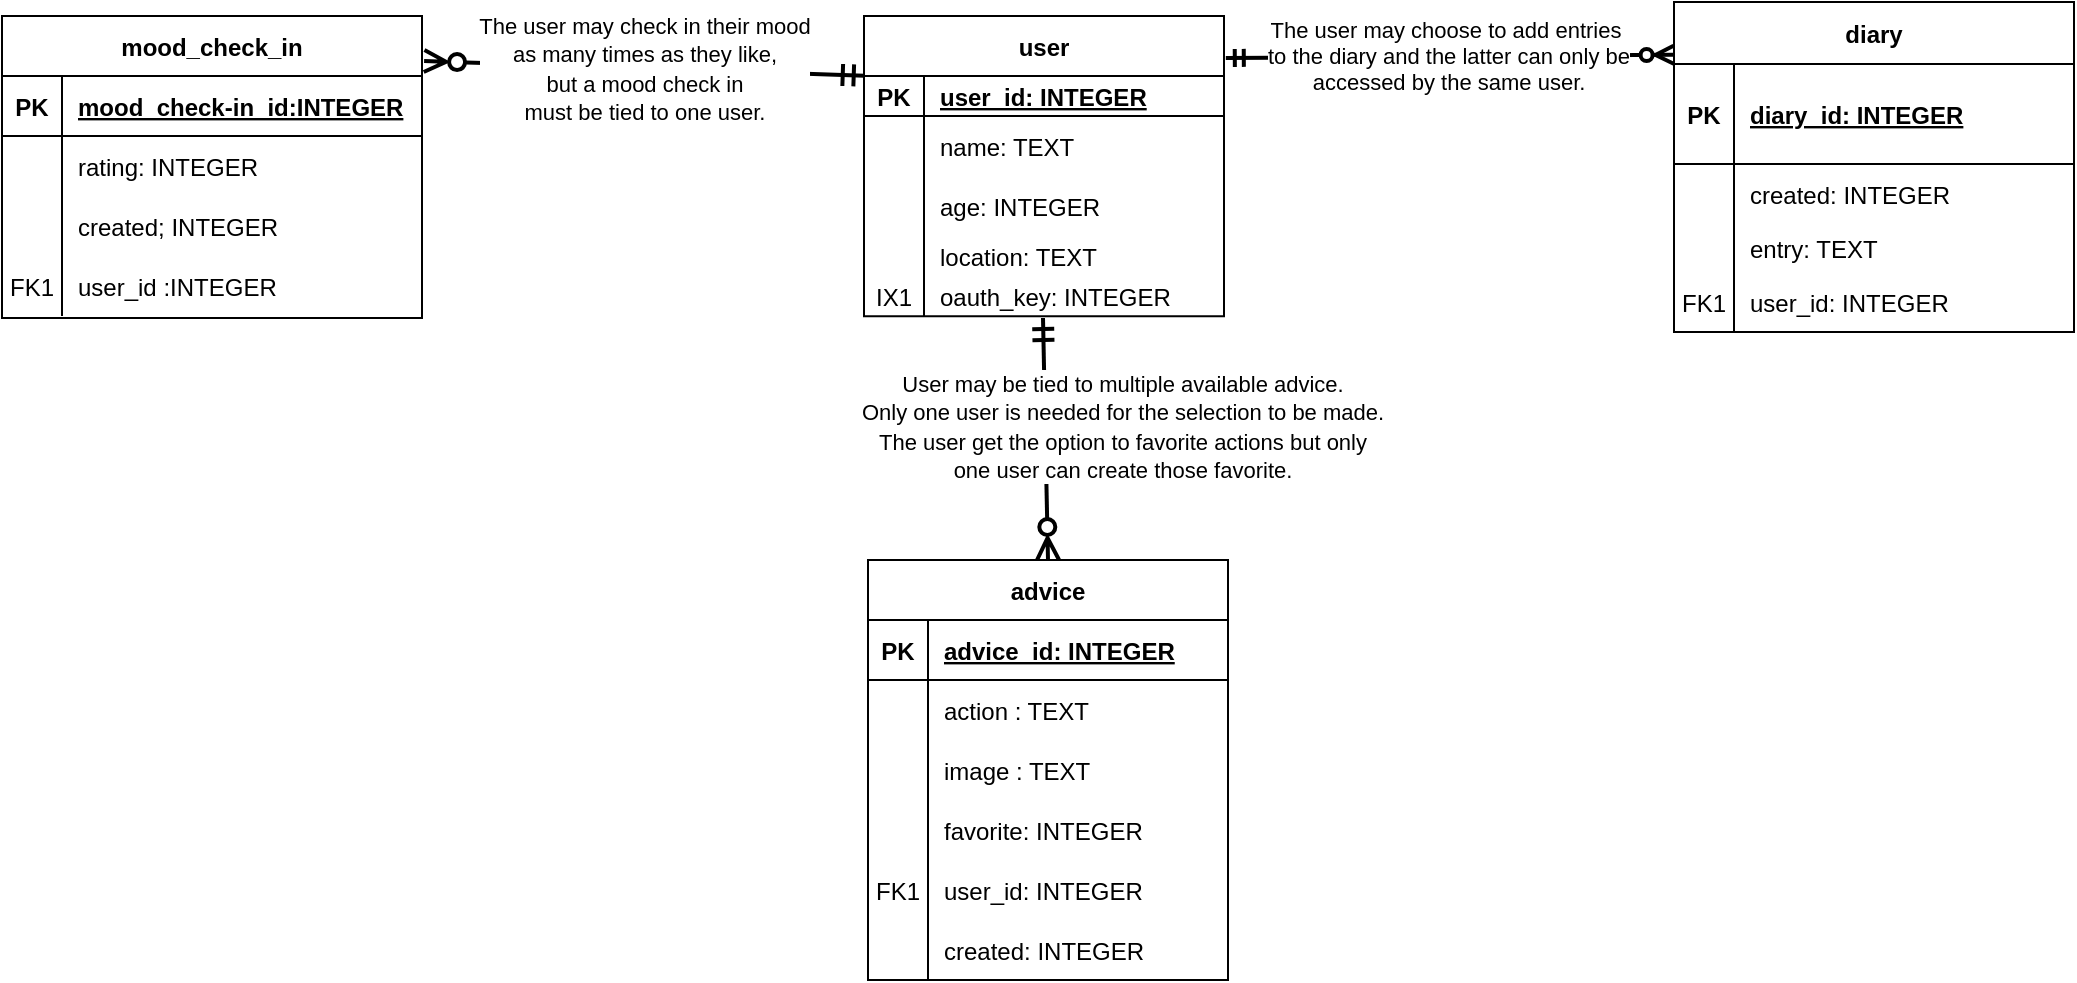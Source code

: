 <mxfile version="16.5.1" type="device"><diagram id="A5Q4melGZK6VVm9xVnYs" name="Page-1"><mxGraphModel dx="1038" dy="1049" grid="0" gridSize="10" guides="1" tooltips="1" connect="1" arrows="1" fold="1" page="0" pageScale="1" pageWidth="850" pageHeight="1100" background="#ffffff" math="0" shadow="0"><root><mxCell id="0"/><mxCell id="1" parent="0"/><mxCell id="EydL405cZTYyQnSdJN2e-1" value="user" style="shape=table;startSize=30;container=1;collapsible=1;childLayout=tableLayout;fixedRows=1;rowLines=0;fontStyle=1;align=center;resizeLast=1;" parent="1" vertex="1"><mxGeometry x="435" y="-20" width="180" height="150.083" as="geometry"/></mxCell><mxCell id="EydL405cZTYyQnSdJN2e-2" value="" style="shape=tableRow;horizontal=0;startSize=0;swimlaneHead=0;swimlaneBody=0;fillColor=none;collapsible=0;dropTarget=0;points=[[0,0.5],[1,0.5]];portConstraint=eastwest;top=0;left=0;right=0;bottom=1;" parent="EydL405cZTYyQnSdJN2e-1" vertex="1"><mxGeometry y="30" width="180" height="20" as="geometry"/></mxCell><mxCell id="EydL405cZTYyQnSdJN2e-3" value="PK" style="shape=partialRectangle;connectable=0;fillColor=none;top=0;left=0;bottom=0;right=0;fontStyle=1;overflow=hidden;" parent="EydL405cZTYyQnSdJN2e-2" vertex="1"><mxGeometry width="30" height="20" as="geometry"><mxRectangle width="30" height="20" as="alternateBounds"/></mxGeometry></mxCell><mxCell id="EydL405cZTYyQnSdJN2e-4" value="user_id: INTEGER" style="shape=partialRectangle;connectable=0;fillColor=none;top=0;left=0;bottom=0;right=0;align=left;spacingLeft=6;fontStyle=5;overflow=hidden;" parent="EydL405cZTYyQnSdJN2e-2" vertex="1"><mxGeometry x="30" width="150" height="20" as="geometry"><mxRectangle width="150" height="20" as="alternateBounds"/></mxGeometry></mxCell><mxCell id="EydL405cZTYyQnSdJN2e-5" value="" style="shape=tableRow;horizontal=0;startSize=0;swimlaneHead=0;swimlaneBody=0;fillColor=none;collapsible=0;dropTarget=0;points=[[0,0.5],[1,0.5]];portConstraint=eastwest;top=0;left=0;right=0;bottom=0;" parent="EydL405cZTYyQnSdJN2e-1" vertex="1"><mxGeometry y="50" width="180" height="30" as="geometry"/></mxCell><mxCell id="EydL405cZTYyQnSdJN2e-6" value="" style="shape=partialRectangle;connectable=0;fillColor=none;top=0;left=0;bottom=0;right=0;editable=1;overflow=hidden;" parent="EydL405cZTYyQnSdJN2e-5" vertex="1"><mxGeometry width="30" height="30" as="geometry"><mxRectangle width="30" height="30" as="alternateBounds"/></mxGeometry></mxCell><mxCell id="EydL405cZTYyQnSdJN2e-7" value="name: TEXT" style="shape=partialRectangle;connectable=0;fillColor=none;top=0;left=0;bottom=0;right=0;align=left;spacingLeft=6;overflow=hidden;" parent="EydL405cZTYyQnSdJN2e-5" vertex="1"><mxGeometry x="30" width="150" height="30" as="geometry"><mxRectangle width="150" height="30" as="alternateBounds"/></mxGeometry></mxCell><mxCell id="EydL405cZTYyQnSdJN2e-8" value="" style="shape=tableRow;horizontal=0;startSize=0;swimlaneHead=0;swimlaneBody=0;fillColor=none;collapsible=0;dropTarget=0;points=[[0,0.5],[1,0.5]];portConstraint=eastwest;top=0;left=0;right=0;bottom=0;" parent="EydL405cZTYyQnSdJN2e-1" vertex="1"><mxGeometry y="80" width="180" height="30" as="geometry"/></mxCell><mxCell id="EydL405cZTYyQnSdJN2e-9" value="" style="shape=partialRectangle;connectable=0;fillColor=none;top=0;left=0;bottom=0;right=0;editable=1;overflow=hidden;" parent="EydL405cZTYyQnSdJN2e-8" vertex="1"><mxGeometry width="30" height="30" as="geometry"><mxRectangle width="30" height="30" as="alternateBounds"/></mxGeometry></mxCell><mxCell id="EydL405cZTYyQnSdJN2e-10" value="age: INTEGER" style="shape=partialRectangle;connectable=0;fillColor=none;top=0;left=0;bottom=0;right=0;align=left;spacingLeft=6;overflow=hidden;" parent="EydL405cZTYyQnSdJN2e-8" vertex="1"><mxGeometry x="30" width="150" height="30" as="geometry"><mxRectangle width="150" height="30" as="alternateBounds"/></mxGeometry></mxCell><mxCell id="EydL405cZTYyQnSdJN2e-11" value="" style="shape=tableRow;horizontal=0;startSize=0;swimlaneHead=0;swimlaneBody=0;fillColor=none;collapsible=0;dropTarget=0;points=[[0,0.5],[1,0.5]];portConstraint=eastwest;top=0;left=0;right=0;bottom=0;" parent="EydL405cZTYyQnSdJN2e-1" vertex="1"><mxGeometry y="110" width="180" height="20" as="geometry"/></mxCell><mxCell id="EydL405cZTYyQnSdJN2e-12" value="" style="shape=partialRectangle;connectable=0;fillColor=none;top=0;left=0;bottom=0;right=0;editable=1;overflow=hidden;" parent="EydL405cZTYyQnSdJN2e-11" vertex="1"><mxGeometry width="30" height="20" as="geometry"><mxRectangle width="30" height="20" as="alternateBounds"/></mxGeometry></mxCell><mxCell id="EydL405cZTYyQnSdJN2e-13" value="location: TEXT" style="shape=partialRectangle;connectable=0;fillColor=none;top=0;left=0;bottom=0;right=0;align=left;spacingLeft=6;overflow=hidden;" parent="EydL405cZTYyQnSdJN2e-11" vertex="1"><mxGeometry x="30" width="150" height="20" as="geometry"><mxRectangle width="150" height="20" as="alternateBounds"/></mxGeometry></mxCell><mxCell id="uywBucnTsMzAR1jvnZPW-23" value="" style="shape=tableRow;horizontal=0;startSize=0;swimlaneHead=0;swimlaneBody=0;fillColor=none;collapsible=0;dropTarget=0;points=[[0,0.5],[1,0.5]];portConstraint=eastwest;top=0;left=0;right=0;bottom=0;" parent="EydL405cZTYyQnSdJN2e-1" vertex="1"><mxGeometry y="130" width="180" height="20" as="geometry"/></mxCell><mxCell id="uywBucnTsMzAR1jvnZPW-24" value="IX1" style="shape=partialRectangle;connectable=0;fillColor=none;top=0;left=0;bottom=0;right=0;editable=1;overflow=hidden;" parent="uywBucnTsMzAR1jvnZPW-23" vertex="1"><mxGeometry width="30" height="20" as="geometry"><mxRectangle width="30" height="20" as="alternateBounds"/></mxGeometry></mxCell><mxCell id="uywBucnTsMzAR1jvnZPW-25" value="oauth_key: INTEGER" style="shape=partialRectangle;connectable=0;fillColor=none;top=0;left=0;bottom=0;right=0;align=left;spacingLeft=6;overflow=hidden;" parent="uywBucnTsMzAR1jvnZPW-23" vertex="1"><mxGeometry x="30" width="150" height="20" as="geometry"><mxRectangle width="150" height="20" as="alternateBounds"/></mxGeometry></mxCell><mxCell id="EydL405cZTYyQnSdJN2e-53" value="advice" style="shape=table;startSize=30;container=1;collapsible=1;childLayout=tableLayout;fixedRows=1;rowLines=0;fontStyle=1;align=center;resizeLast=1;" parent="1" vertex="1"><mxGeometry x="437" y="252" width="180" height="210" as="geometry"/></mxCell><mxCell id="EydL405cZTYyQnSdJN2e-54" value="" style="shape=tableRow;horizontal=0;startSize=0;swimlaneHead=0;swimlaneBody=0;fillColor=none;collapsible=0;dropTarget=0;points=[[0,0.5],[1,0.5]];portConstraint=eastwest;top=0;left=0;right=0;bottom=1;" parent="EydL405cZTYyQnSdJN2e-53" vertex="1"><mxGeometry y="30" width="180" height="30" as="geometry"/></mxCell><mxCell id="EydL405cZTYyQnSdJN2e-55" value="PK" style="shape=partialRectangle;connectable=0;fillColor=none;top=0;left=0;bottom=0;right=0;fontStyle=1;overflow=hidden;" parent="EydL405cZTYyQnSdJN2e-54" vertex="1"><mxGeometry width="30" height="30" as="geometry"><mxRectangle width="30" height="30" as="alternateBounds"/></mxGeometry></mxCell><mxCell id="EydL405cZTYyQnSdJN2e-56" value="advice_id: INTEGER" style="shape=partialRectangle;connectable=0;fillColor=none;top=0;left=0;bottom=0;right=0;align=left;spacingLeft=6;fontStyle=5;overflow=hidden;" parent="EydL405cZTYyQnSdJN2e-54" vertex="1"><mxGeometry x="30" width="150" height="30" as="geometry"><mxRectangle width="150" height="30" as="alternateBounds"/></mxGeometry></mxCell><mxCell id="EydL405cZTYyQnSdJN2e-57" value="" style="shape=tableRow;horizontal=0;startSize=0;swimlaneHead=0;swimlaneBody=0;fillColor=none;collapsible=0;dropTarget=0;points=[[0,0.5],[1,0.5]];portConstraint=eastwest;top=0;left=0;right=0;bottom=0;" parent="EydL405cZTYyQnSdJN2e-53" vertex="1"><mxGeometry y="60" width="180" height="30" as="geometry"/></mxCell><mxCell id="EydL405cZTYyQnSdJN2e-58" value="" style="shape=partialRectangle;connectable=0;fillColor=none;top=0;left=0;bottom=0;right=0;editable=1;overflow=hidden;" parent="EydL405cZTYyQnSdJN2e-57" vertex="1"><mxGeometry width="30" height="30" as="geometry"><mxRectangle width="30" height="30" as="alternateBounds"/></mxGeometry></mxCell><mxCell id="EydL405cZTYyQnSdJN2e-59" value="action : TEXT" style="shape=partialRectangle;connectable=0;fillColor=none;top=0;left=0;bottom=0;right=0;align=left;spacingLeft=6;overflow=hidden;" parent="EydL405cZTYyQnSdJN2e-57" vertex="1"><mxGeometry x="30" width="150" height="30" as="geometry"><mxRectangle width="150" height="30" as="alternateBounds"/></mxGeometry></mxCell><mxCell id="EydL405cZTYyQnSdJN2e-202" value="" style="shape=tableRow;horizontal=0;startSize=0;swimlaneHead=0;swimlaneBody=0;fillColor=none;collapsible=0;dropTarget=0;points=[[0,0.5],[1,0.5]];portConstraint=eastwest;top=0;left=0;right=0;bottom=0;" parent="EydL405cZTYyQnSdJN2e-53" vertex="1"><mxGeometry y="90" width="180" height="30" as="geometry"/></mxCell><mxCell id="EydL405cZTYyQnSdJN2e-203" value="" style="shape=partialRectangle;connectable=0;fillColor=none;top=0;left=0;bottom=0;right=0;editable=1;overflow=hidden;" parent="EydL405cZTYyQnSdJN2e-202" vertex="1"><mxGeometry width="30" height="30" as="geometry"><mxRectangle width="30" height="30" as="alternateBounds"/></mxGeometry></mxCell><mxCell id="EydL405cZTYyQnSdJN2e-204" value="image : TEXT" style="shape=partialRectangle;connectable=0;fillColor=none;top=0;left=0;bottom=0;right=0;align=left;spacingLeft=6;overflow=hidden;" parent="EydL405cZTYyQnSdJN2e-202" vertex="1"><mxGeometry x="30" width="150" height="30" as="geometry"><mxRectangle width="150" height="30" as="alternateBounds"/></mxGeometry></mxCell><mxCell id="HIgUrnBIAyY7l69PzQ1q-31" value="" style="shape=tableRow;horizontal=0;startSize=0;swimlaneHead=0;swimlaneBody=0;fillColor=none;collapsible=0;dropTarget=0;points=[[0,0.5],[1,0.5]];portConstraint=eastwest;top=0;left=0;right=0;bottom=0;" parent="EydL405cZTYyQnSdJN2e-53" vertex="1"><mxGeometry y="120" width="180" height="30" as="geometry"/></mxCell><mxCell id="HIgUrnBIAyY7l69PzQ1q-32" value="" style="shape=partialRectangle;connectable=0;fillColor=none;top=0;left=0;bottom=0;right=0;editable=1;overflow=hidden;" parent="HIgUrnBIAyY7l69PzQ1q-31" vertex="1"><mxGeometry width="30" height="30" as="geometry"><mxRectangle width="30" height="30" as="alternateBounds"/></mxGeometry></mxCell><mxCell id="HIgUrnBIAyY7l69PzQ1q-33" value="favorite: INTEGER" style="shape=partialRectangle;connectable=0;fillColor=none;top=0;left=0;bottom=0;right=0;align=left;spacingLeft=6;overflow=hidden;" parent="HIgUrnBIAyY7l69PzQ1q-31" vertex="1"><mxGeometry x="30" width="150" height="30" as="geometry"><mxRectangle width="150" height="30" as="alternateBounds"/></mxGeometry></mxCell><mxCell id="4V9eMTOfE-5QkbfIiyMG-1" value="" style="shape=tableRow;horizontal=0;startSize=0;swimlaneHead=0;swimlaneBody=0;fillColor=none;collapsible=0;dropTarget=0;points=[[0,0.5],[1,0.5]];portConstraint=eastwest;top=0;left=0;right=0;bottom=0;" parent="EydL405cZTYyQnSdJN2e-53" vertex="1"><mxGeometry y="150" width="180" height="30" as="geometry"/></mxCell><mxCell id="4V9eMTOfE-5QkbfIiyMG-2" value="FK1" style="shape=partialRectangle;connectable=0;fillColor=none;top=0;left=0;bottom=0;right=0;editable=1;overflow=hidden;" parent="4V9eMTOfE-5QkbfIiyMG-1" vertex="1"><mxGeometry width="30" height="30" as="geometry"><mxRectangle width="30" height="30" as="alternateBounds"/></mxGeometry></mxCell><mxCell id="4V9eMTOfE-5QkbfIiyMG-3" value="user_id: INTEGER" style="shape=partialRectangle;connectable=0;fillColor=none;top=0;left=0;bottom=0;right=0;align=left;spacingLeft=6;overflow=hidden;" parent="4V9eMTOfE-5QkbfIiyMG-1" vertex="1"><mxGeometry x="30" width="150" height="30" as="geometry"><mxRectangle width="150" height="30" as="alternateBounds"/></mxGeometry></mxCell><mxCell id="uywBucnTsMzAR1jvnZPW-17" value="" style="shape=tableRow;horizontal=0;startSize=0;swimlaneHead=0;swimlaneBody=0;fillColor=none;collapsible=0;dropTarget=0;points=[[0,0.5],[1,0.5]];portConstraint=eastwest;top=0;left=0;right=0;bottom=0;" parent="EydL405cZTYyQnSdJN2e-53" vertex="1"><mxGeometry y="180" width="180" height="30" as="geometry"/></mxCell><mxCell id="uywBucnTsMzAR1jvnZPW-18" value="                    " style="shape=partialRectangle;connectable=0;fillColor=none;top=0;left=0;bottom=0;right=0;editable=1;overflow=hidden;" parent="uywBucnTsMzAR1jvnZPW-17" vertex="1"><mxGeometry width="30" height="30" as="geometry"><mxRectangle width="30" height="30" as="alternateBounds"/></mxGeometry></mxCell><mxCell id="uywBucnTsMzAR1jvnZPW-19" value="created: INTEGER" style="shape=partialRectangle;connectable=0;fillColor=none;top=0;left=0;bottom=0;right=0;align=left;spacingLeft=6;overflow=hidden;" parent="uywBucnTsMzAR1jvnZPW-17" vertex="1"><mxGeometry x="30" width="150" height="30" as="geometry"><mxRectangle width="150" height="30" as="alternateBounds"/></mxGeometry></mxCell><mxCell id="EydL405cZTYyQnSdJN2e-141" value="diary" style="shape=table;startSize=31;container=1;collapsible=1;childLayout=tableLayout;fixedRows=1;rowLines=0;fontStyle=1;align=center;resizeLast=1;" parent="1" vertex="1"><mxGeometry x="840" y="-27" width="200" height="165" as="geometry"/></mxCell><mxCell id="EydL405cZTYyQnSdJN2e-142" value="" style="shape=tableRow;horizontal=0;startSize=0;swimlaneHead=0;swimlaneBody=0;fillColor=none;collapsible=0;dropTarget=0;points=[[0,0.5],[1,0.5]];portConstraint=eastwest;top=0;left=0;right=0;bottom=1;" parent="EydL405cZTYyQnSdJN2e-141" vertex="1"><mxGeometry y="31" width="200" height="50" as="geometry"/></mxCell><mxCell id="EydL405cZTYyQnSdJN2e-143" value="PK" style="shape=partialRectangle;connectable=0;fillColor=none;top=0;left=0;bottom=0;right=0;fontStyle=1;overflow=hidden;" parent="EydL405cZTYyQnSdJN2e-142" vertex="1"><mxGeometry width="30" height="50" as="geometry"><mxRectangle width="30" height="50" as="alternateBounds"/></mxGeometry></mxCell><mxCell id="EydL405cZTYyQnSdJN2e-144" value="diary_id: INTEGER" style="shape=partialRectangle;connectable=0;fillColor=none;top=0;left=0;bottom=0;right=0;align=left;spacingLeft=6;fontStyle=5;overflow=hidden;" parent="EydL405cZTYyQnSdJN2e-142" vertex="1"><mxGeometry x="30" width="170" height="50" as="geometry"><mxRectangle width="170" height="50" as="alternateBounds"/></mxGeometry></mxCell><mxCell id="EydL405cZTYyQnSdJN2e-145" value="" style="shape=tableRow;horizontal=0;startSize=0;swimlaneHead=0;swimlaneBody=0;fillColor=none;collapsible=0;dropTarget=0;points=[[0,0.5],[1,0.5]];portConstraint=eastwest;top=0;left=0;right=0;bottom=0;" parent="EydL405cZTYyQnSdJN2e-141" vertex="1"><mxGeometry y="81" width="200" height="30" as="geometry"/></mxCell><mxCell id="EydL405cZTYyQnSdJN2e-146" value="" style="shape=partialRectangle;connectable=0;fillColor=none;top=0;left=0;bottom=0;right=0;editable=1;overflow=hidden;" parent="EydL405cZTYyQnSdJN2e-145" vertex="1"><mxGeometry width="30" height="30" as="geometry"><mxRectangle width="30" height="30" as="alternateBounds"/></mxGeometry></mxCell><mxCell id="EydL405cZTYyQnSdJN2e-147" value="created: INTEGER" style="shape=partialRectangle;connectable=0;fillColor=none;top=0;left=0;bottom=0;right=0;align=left;spacingLeft=6;overflow=hidden;" parent="EydL405cZTYyQnSdJN2e-145" vertex="1"><mxGeometry x="30" width="170" height="30" as="geometry"><mxRectangle width="170" height="30" as="alternateBounds"/></mxGeometry></mxCell><mxCell id="HIgUrnBIAyY7l69PzQ1q-25" value="" style="shape=tableRow;horizontal=0;startSize=0;swimlaneHead=0;swimlaneBody=0;fillColor=none;collapsible=0;dropTarget=0;points=[[0,0.5],[1,0.5]];portConstraint=eastwest;top=0;left=0;right=0;bottom=0;" parent="EydL405cZTYyQnSdJN2e-141" vertex="1"><mxGeometry y="111" width="200" height="24" as="geometry"/></mxCell><mxCell id="HIgUrnBIAyY7l69PzQ1q-26" value="" style="shape=partialRectangle;connectable=0;fillColor=none;top=0;left=0;bottom=0;right=0;editable=1;overflow=hidden;" parent="HIgUrnBIAyY7l69PzQ1q-25" vertex="1"><mxGeometry width="30" height="24" as="geometry"><mxRectangle width="30" height="24" as="alternateBounds"/></mxGeometry></mxCell><mxCell id="HIgUrnBIAyY7l69PzQ1q-27" value="entry: TEXT" style="shape=partialRectangle;connectable=0;fillColor=none;top=0;left=0;bottom=0;right=0;align=left;spacingLeft=6;overflow=hidden;" parent="HIgUrnBIAyY7l69PzQ1q-25" vertex="1"><mxGeometry x="30" width="170" height="24" as="geometry"><mxRectangle width="170" height="24" as="alternateBounds"/></mxGeometry></mxCell><mxCell id="4V9eMTOfE-5QkbfIiyMG-7" value="" style="shape=tableRow;horizontal=0;startSize=0;swimlaneHead=0;swimlaneBody=0;fillColor=none;collapsible=0;dropTarget=0;points=[[0,0.5],[1,0.5]];portConstraint=eastwest;top=0;left=0;right=0;bottom=0;" parent="EydL405cZTYyQnSdJN2e-141" vertex="1"><mxGeometry y="135" width="200" height="30" as="geometry"/></mxCell><mxCell id="4V9eMTOfE-5QkbfIiyMG-8" value="FK1" style="shape=partialRectangle;connectable=0;fillColor=none;top=0;left=0;bottom=0;right=0;editable=1;overflow=hidden;" parent="4V9eMTOfE-5QkbfIiyMG-7" vertex="1"><mxGeometry width="30" height="30" as="geometry"><mxRectangle width="30" height="30" as="alternateBounds"/></mxGeometry></mxCell><mxCell id="4V9eMTOfE-5QkbfIiyMG-9" value="user_id: INTEGER" style="shape=partialRectangle;connectable=0;fillColor=none;top=0;left=0;bottom=0;right=0;align=left;spacingLeft=6;overflow=hidden;" parent="4V9eMTOfE-5QkbfIiyMG-7" vertex="1"><mxGeometry x="30" width="170" height="30" as="geometry"><mxRectangle width="170" height="30" as="alternateBounds"/></mxGeometry></mxCell><mxCell id="EydL405cZTYyQnSdJN2e-154" value="mood_check_in" style="shape=table;startSize=30;container=1;collapsible=1;childLayout=tableLayout;fixedRows=1;rowLines=0;fontStyle=1;align=center;resizeLast=1;" parent="1" vertex="1"><mxGeometry x="4" y="-20" width="210" height="151" as="geometry"/></mxCell><mxCell id="EydL405cZTYyQnSdJN2e-155" value="" style="shape=tableRow;horizontal=0;startSize=0;swimlaneHead=0;swimlaneBody=0;fillColor=none;collapsible=0;dropTarget=0;points=[[0,0.5],[1,0.5]];portConstraint=eastwest;top=0;left=0;right=0;bottom=1;" parent="EydL405cZTYyQnSdJN2e-154" vertex="1"><mxGeometry y="30" width="210" height="30" as="geometry"/></mxCell><mxCell id="EydL405cZTYyQnSdJN2e-156" value="PK" style="shape=partialRectangle;connectable=0;fillColor=none;top=0;left=0;bottom=0;right=0;fontStyle=1;overflow=hidden;" parent="EydL405cZTYyQnSdJN2e-155" vertex="1"><mxGeometry width="30" height="30" as="geometry"><mxRectangle width="30" height="30" as="alternateBounds"/></mxGeometry></mxCell><mxCell id="EydL405cZTYyQnSdJN2e-157" value="mood_check-in_id:INTEGER" style="shape=partialRectangle;connectable=0;fillColor=none;top=0;left=0;bottom=0;right=0;align=left;spacingLeft=6;fontStyle=5;overflow=hidden;" parent="EydL405cZTYyQnSdJN2e-155" vertex="1"><mxGeometry x="30" width="180" height="30" as="geometry"><mxRectangle width="180" height="30" as="alternateBounds"/></mxGeometry></mxCell><mxCell id="EydL405cZTYyQnSdJN2e-158" value="" style="shape=tableRow;horizontal=0;startSize=0;swimlaneHead=0;swimlaneBody=0;fillColor=none;collapsible=0;dropTarget=0;points=[[0,0.5],[1,0.5]];portConstraint=eastwest;top=0;left=0;right=0;bottom=0;" parent="EydL405cZTYyQnSdJN2e-154" vertex="1"><mxGeometry y="60" width="210" height="30" as="geometry"/></mxCell><mxCell id="EydL405cZTYyQnSdJN2e-159" value="" style="shape=partialRectangle;connectable=0;fillColor=none;top=0;left=0;bottom=0;right=0;editable=1;overflow=hidden;" parent="EydL405cZTYyQnSdJN2e-158" vertex="1"><mxGeometry width="30" height="30" as="geometry"><mxRectangle width="30" height="30" as="alternateBounds"/></mxGeometry></mxCell><mxCell id="EydL405cZTYyQnSdJN2e-160" value="rating: INTEGER" style="shape=partialRectangle;connectable=0;fillColor=none;top=0;left=0;bottom=0;right=0;align=left;spacingLeft=6;overflow=hidden;" parent="EydL405cZTYyQnSdJN2e-158" vertex="1"><mxGeometry x="30" width="180" height="30" as="geometry"><mxRectangle width="180" height="30" as="alternateBounds"/></mxGeometry></mxCell><mxCell id="HIgUrnBIAyY7l69PzQ1q-16" value="" style="shape=tableRow;horizontal=0;startSize=0;swimlaneHead=0;swimlaneBody=0;fillColor=none;collapsible=0;dropTarget=0;points=[[0,0.5],[1,0.5]];portConstraint=eastwest;top=0;left=0;right=0;bottom=0;" parent="EydL405cZTYyQnSdJN2e-154" vertex="1"><mxGeometry y="90" width="210" height="30" as="geometry"/></mxCell><mxCell id="HIgUrnBIAyY7l69PzQ1q-17" value="" style="shape=partialRectangle;connectable=0;fillColor=none;top=0;left=0;bottom=0;right=0;editable=1;overflow=hidden;" parent="HIgUrnBIAyY7l69PzQ1q-16" vertex="1"><mxGeometry width="30" height="30" as="geometry"><mxRectangle width="30" height="30" as="alternateBounds"/></mxGeometry></mxCell><mxCell id="HIgUrnBIAyY7l69PzQ1q-18" value="created; INTEGER" style="shape=partialRectangle;connectable=0;fillColor=none;top=0;left=0;bottom=0;right=0;align=left;spacingLeft=6;overflow=hidden;" parent="HIgUrnBIAyY7l69PzQ1q-16" vertex="1"><mxGeometry x="30" width="180" height="30" as="geometry"><mxRectangle width="180" height="30" as="alternateBounds"/></mxGeometry></mxCell><mxCell id="4V9eMTOfE-5QkbfIiyMG-19" value="" style="shape=tableRow;horizontal=0;startSize=0;swimlaneHead=0;swimlaneBody=0;fillColor=none;collapsible=0;dropTarget=0;points=[[0,0.5],[1,0.5]];portConstraint=eastwest;top=0;left=0;right=0;bottom=0;" parent="EydL405cZTYyQnSdJN2e-154" vertex="1"><mxGeometry y="120" width="210" height="30" as="geometry"/></mxCell><mxCell id="4V9eMTOfE-5QkbfIiyMG-20" value="FK1" style="shape=partialRectangle;connectable=0;fillColor=none;top=0;left=0;bottom=0;right=0;editable=1;overflow=hidden;" parent="4V9eMTOfE-5QkbfIiyMG-19" vertex="1"><mxGeometry width="30" height="30" as="geometry"><mxRectangle width="30" height="30" as="alternateBounds"/></mxGeometry></mxCell><mxCell id="4V9eMTOfE-5QkbfIiyMG-21" value="user_id :INTEGER" style="shape=partialRectangle;connectable=0;fillColor=none;top=0;left=0;bottom=0;right=0;align=left;spacingLeft=6;overflow=hidden;" parent="4V9eMTOfE-5QkbfIiyMG-19" vertex="1"><mxGeometry x="30" width="180" height="30" as="geometry"><mxRectangle width="180" height="30" as="alternateBounds"/></mxGeometry></mxCell><mxCell id="EydL405cZTYyQnSdJN2e-188" value="&lt;font style=&quot;font-size: 11px&quot;&gt;User may be tied to multiple available advice.&lt;br&gt;Only one user is needed&amp;nbsp;for the selection to be made.&lt;br&gt;&lt;span style=&quot;text-align: left&quot;&gt;The user get the option to&amp;nbsp;&lt;/span&gt;&lt;span style=&quot;text-align: left&quot;&gt;favorite&amp;nbsp;&lt;/span&gt;&lt;span style=&quot;text-align: left&quot;&gt;actions but only &lt;br&gt;one user can create those favorite.&lt;/span&gt;&lt;/font&gt;" style="fontSize=12;html=1;endArrow=ERzeroToMany;startArrow=ERmandOne;rounded=1;strokeWidth=2;endSize=8;startSize=8;endFill=0;entryX=0.5;entryY=0;entryDx=0;entryDy=0;" parent="1" target="EydL405cZTYyQnSdJN2e-53" edge="1"><mxGeometry x="-0.094" y="38" width="100" height="100" relative="1" as="geometry"><mxPoint x="524.5" y="131" as="sourcePoint"/><mxPoint x="524.5" y="229" as="targetPoint"/><mxPoint as="offset"/></mxGeometry></mxCell><mxCell id="EydL405cZTYyQnSdJN2e-191" value="" style="fontSize=12;html=1;endArrow=ERzeroToMany;startArrow=ERmandOne;rounded=0;strokeWidth=2;entryX=-0.001;entryY=0.16;entryDx=0;entryDy=0;entryPerimeter=0;exitX=1.005;exitY=-0.45;exitDx=0;exitDy=0;exitPerimeter=0;" parent="1" source="EydL405cZTYyQnSdJN2e-2" target="EydL405cZTYyQnSdJN2e-141" edge="1"><mxGeometry x="-0.004" y="59" width="100" height="100" relative="1" as="geometry"><mxPoint x="620" as="sourcePoint"/><mxPoint x="882" y="3" as="targetPoint"/><mxPoint as="offset"/></mxGeometry></mxCell><mxCell id="4V9eMTOfE-5QkbfIiyMG-15" value="&lt;span style=&quot;font-size: 11px;&quot;&gt;The user may choose to add entries&amp;nbsp;&lt;/span&gt;&lt;br style=&quot;font-size: 11px;&quot;&gt;&lt;span style=&quot;font-size: 11px;&quot;&gt;to the diary and the latter can only be&lt;/span&gt;&lt;br style=&quot;font-size: 11px;&quot;&gt;&lt;span style=&quot;font-size: 11px;&quot;&gt;accessed by the same user.&lt;/span&gt;" style="edgeLabel;html=1;align=center;verticalAlign=middle;resizable=0;points=[];fontSize=11;" parent="EydL405cZTYyQnSdJN2e-191" vertex="1" connectable="0"><mxGeometry x="-0.097" y="1" relative="1" as="geometry"><mxPoint x="10" as="offset"/></mxGeometry></mxCell><mxCell id="HIgUrnBIAyY7l69PzQ1q-11" value="&lt;font style=&quot;font-size: 11px&quot;&gt;The user may check in their mood&lt;br&gt;as many times as they like,&lt;br&gt;but a mood check in &lt;br&gt;must be tied to one user.&lt;/font&gt;" style="fontSize=12;html=1;endArrow=ERmandOne;startArrow=ERzeroToMany;rounded=1;startSize=8;endSize=8;sourcePerimeterSpacing=8;targetPerimeterSpacing=8;strokeWidth=2;jumpSize=11;endFill=0;startFill=0;entryX=0.002;entryY=-0.006;entryDx=0;entryDy=0;entryPerimeter=0;exitX=1.005;exitY=0.149;exitDx=0;exitDy=0;exitPerimeter=0;" parent="1" source="EydL405cZTYyQnSdJN2e-154" target="EydL405cZTYyQnSdJN2e-2" edge="1"><mxGeometry width="100" height="100" relative="1" as="geometry"><mxPoint x="216" y="6" as="sourcePoint"/><mxPoint x="438" y="23" as="targetPoint"/></mxGeometry></mxCell></root></mxGraphModel></diagram></mxfile>